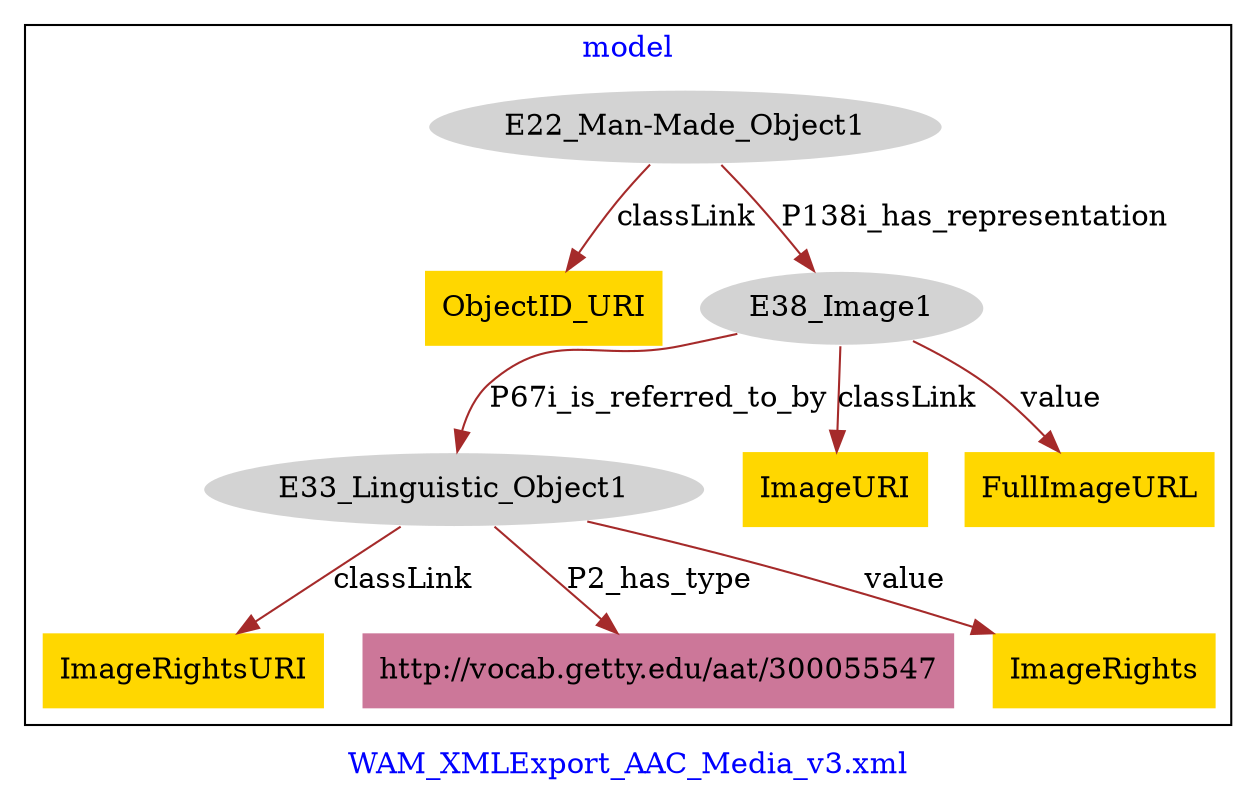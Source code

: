 digraph n0 {
fontcolor="blue"
remincross="true"
label="WAM_XMLExport_AAC_Media_v3.xml"
subgraph cluster {
label="model"
n2[style="filled",color="white",fillcolor="lightgray",label="E22_Man-Made_Object1"];
n3[shape="plaintext",style="filled",fillcolor="gold",label="ObjectID_URI"];
n4[style="filled",color="white",fillcolor="lightgray",label="E38_Image1"];
n5[style="filled",color="white",fillcolor="lightgray",label="E33_Linguistic_Object1"];
n6[shape="plaintext",style="filled",fillcolor="gold",label="ImageRightsURI"];
n7[shape="plaintext",style="filled",fillcolor="#CC7799",label="http://vocab.getty.edu/aat/300055547"];
n8[shape="plaintext",style="filled",fillcolor="gold",label="ImageRights"];
n9[shape="plaintext",style="filled",fillcolor="gold",label="ImageURI"];
n10[shape="plaintext",style="filled",fillcolor="gold",label="FullImageURL"];
}
n2 -> n3[color="brown",fontcolor="black",label="classLink"]
n2 -> n4[color="brown",fontcolor="black",label="P138i_has_representation"]
n5 -> n6[color="brown",fontcolor="black",label="classLink"]
n5 -> n7[color="brown",fontcolor="black",label="P2_has_type"]
n5 -> n8[color="brown",fontcolor="black",label="value"]
n4 -> n9[color="brown",fontcolor="black",label="classLink"]
n4 -> n5[color="brown",fontcolor="black",label="P67i_is_referred_to_by"]
n4 -> n10[color="brown",fontcolor="black",label="value"]
}
